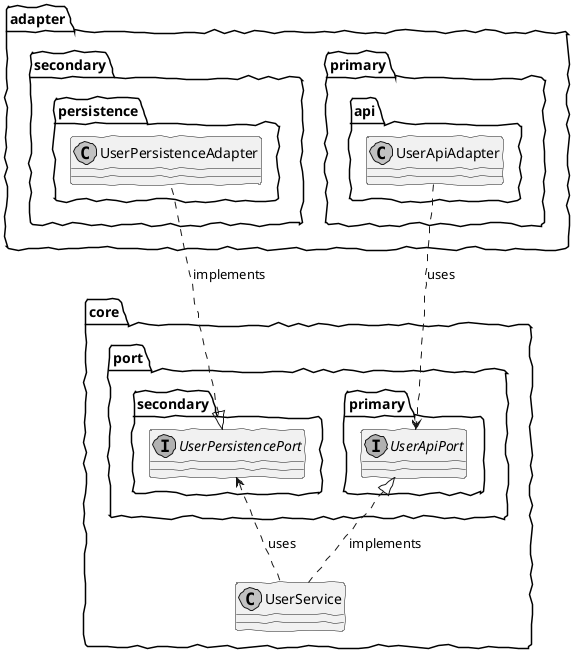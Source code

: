 @startuml

skinparam monochrome true
skinparam handwritten true

package "core" {
    class UserService

    package "port.primary" {
        interface UserApiPort
    }

    package "port.secondary" {
        interface  UserPersistencePort
    }
}

package "adapter" {

    package "primary.api" {
        class UserApiAdapter
    }

    package "secondary.persistence" {
        class UserPersistenceAdapter
    }
}

UserService .up.|> UserApiPort : implements
UserService .up.> UserPersistencePort : uses

UserApiAdapter ..> UserApiPort: uses
UserPersistenceAdapter .left.|> UserPersistencePort: implements

@enduml